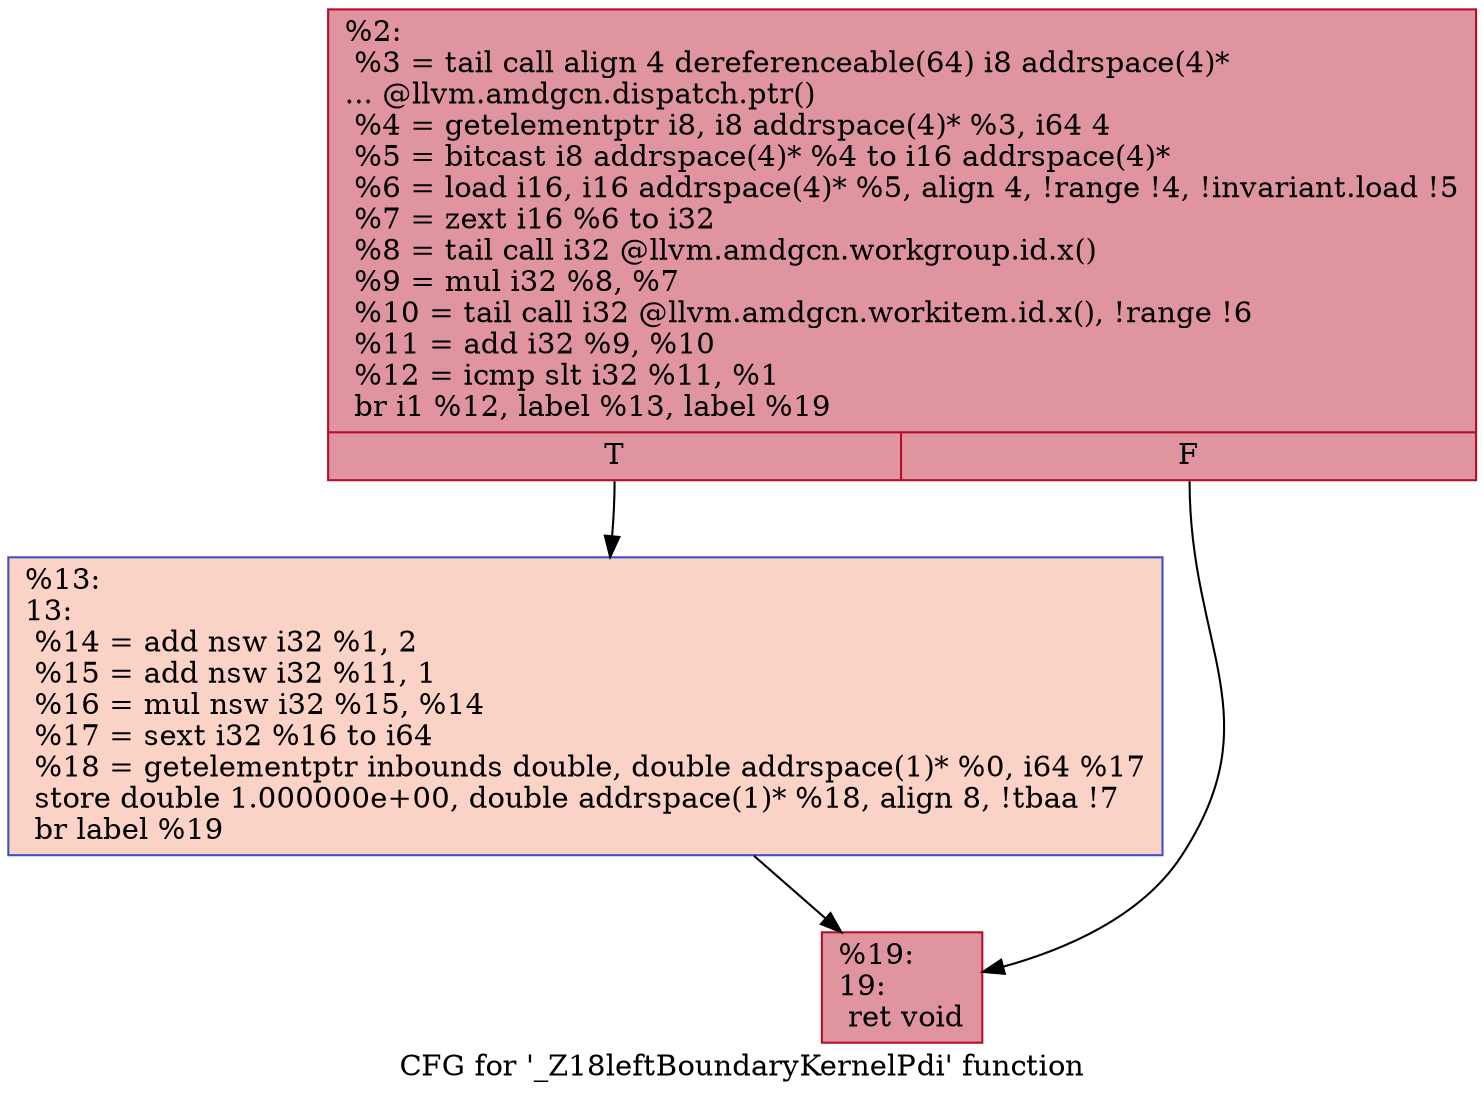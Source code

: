 digraph "CFG for '_Z18leftBoundaryKernelPdi' function" {
	label="CFG for '_Z18leftBoundaryKernelPdi' function";

	Node0x5c02f50 [shape=record,color="#b70d28ff", style=filled, fillcolor="#b70d2870",label="{%2:\l  %3 = tail call align 4 dereferenceable(64) i8 addrspace(4)*\l... @llvm.amdgcn.dispatch.ptr()\l  %4 = getelementptr i8, i8 addrspace(4)* %3, i64 4\l  %5 = bitcast i8 addrspace(4)* %4 to i16 addrspace(4)*\l  %6 = load i16, i16 addrspace(4)* %5, align 4, !range !4, !invariant.load !5\l  %7 = zext i16 %6 to i32\l  %8 = tail call i32 @llvm.amdgcn.workgroup.id.x()\l  %9 = mul i32 %8, %7\l  %10 = tail call i32 @llvm.amdgcn.workitem.id.x(), !range !6\l  %11 = add i32 %9, %10\l  %12 = icmp slt i32 %11, %1\l  br i1 %12, label %13, label %19\l|{<s0>T|<s1>F}}"];
	Node0x5c02f50:s0 -> Node0x5c04e50;
	Node0x5c02f50:s1 -> Node0x5c04ee0;
	Node0x5c04e50 [shape=record,color="#3d50c3ff", style=filled, fillcolor="#f59c7d70",label="{%13:\l13:                                               \l  %14 = add nsw i32 %1, 2\l  %15 = add nsw i32 %11, 1\l  %16 = mul nsw i32 %15, %14\l  %17 = sext i32 %16 to i64\l  %18 = getelementptr inbounds double, double addrspace(1)* %0, i64 %17\l  store double 1.000000e+00, double addrspace(1)* %18, align 8, !tbaa !7\l  br label %19\l}"];
	Node0x5c04e50 -> Node0x5c04ee0;
	Node0x5c04ee0 [shape=record,color="#b70d28ff", style=filled, fillcolor="#b70d2870",label="{%19:\l19:                                               \l  ret void\l}"];
}
